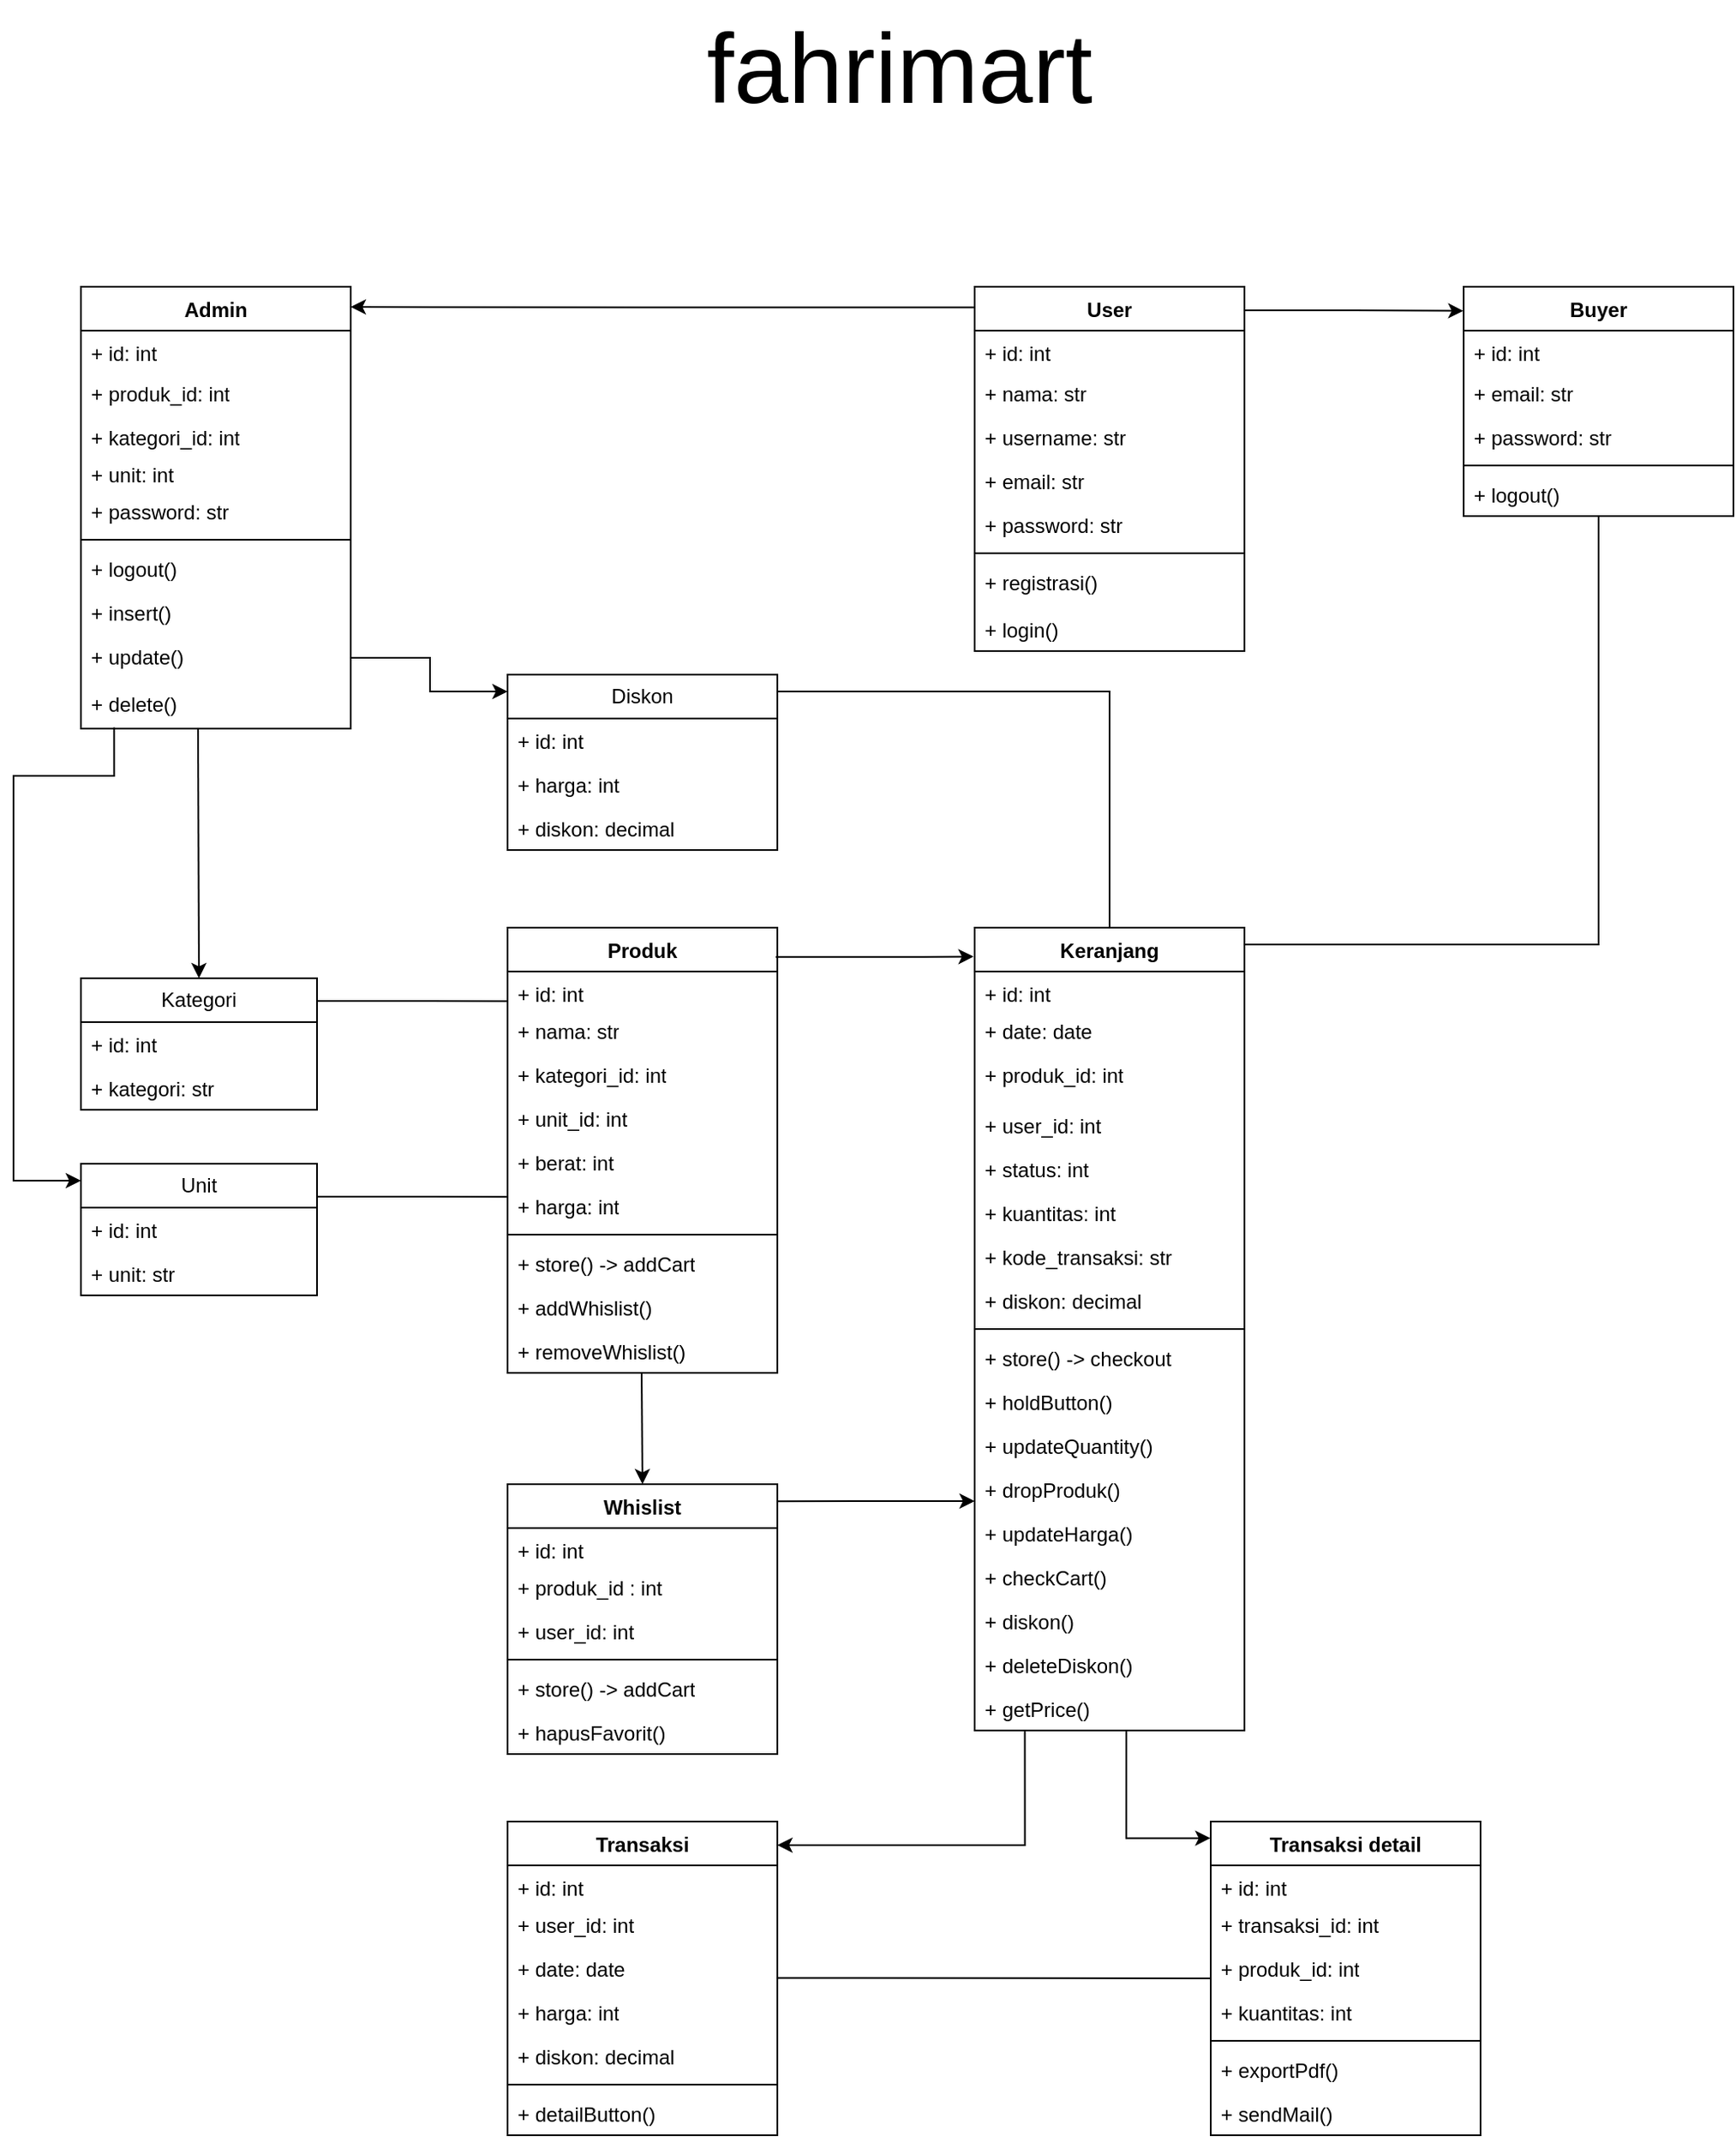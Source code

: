 <mxfile version="22.0.0" type="github">
  <diagram id="C5RBs43oDa-KdzZeNtuy" name="Page-1">
    <mxGraphModel dx="1734" dy="3258" grid="1" gridSize="10" guides="1" tooltips="1" connect="1" arrows="1" fold="1" page="1" pageScale="1" pageWidth="827" pageHeight="1169" math="0" shadow="0">
      <root>
        <mxCell id="WIyWlLk6GJQsqaUBKTNV-0" />
        <mxCell id="WIyWlLk6GJQsqaUBKTNV-1" parent="WIyWlLk6GJQsqaUBKTNV-0" />
        <mxCell id="mwWg8jiCZxlS7529xomd-0" value="Produk" style="swimlane;fontStyle=1;align=center;verticalAlign=top;childLayout=stackLayout;horizontal=1;startSize=26;horizontalStack=0;resizeParent=1;resizeParentMax=0;resizeLast=0;collapsible=1;marginBottom=0;whiteSpace=wrap;html=1;" vertex="1" parent="WIyWlLk6GJQsqaUBKTNV-1">
          <mxGeometry x="653" y="-1500" width="160" height="264" as="geometry" />
        </mxCell>
        <mxCell id="mwWg8jiCZxlS7529xomd-1" value="+ id: int" style="text;strokeColor=none;fillColor=none;align=left;verticalAlign=top;spacingLeft=4;spacingRight=4;overflow=hidden;rotatable=0;points=[[0,0.5],[1,0.5]];portConstraint=eastwest;whiteSpace=wrap;html=1;" vertex="1" parent="mwWg8jiCZxlS7529xomd-0">
          <mxGeometry y="26" width="160" height="22" as="geometry" />
        </mxCell>
        <mxCell id="mwWg8jiCZxlS7529xomd-4" value="+ nama: str" style="text;strokeColor=none;fillColor=none;align=left;verticalAlign=top;spacingLeft=4;spacingRight=4;overflow=hidden;rotatable=0;points=[[0,0.5],[1,0.5]];portConstraint=eastwest;whiteSpace=wrap;html=1;" vertex="1" parent="mwWg8jiCZxlS7529xomd-0">
          <mxGeometry y="48" width="160" height="26" as="geometry" />
        </mxCell>
        <mxCell id="mwWg8jiCZxlS7529xomd-5" value="+ kategori_id: int" style="text;strokeColor=none;fillColor=none;align=left;verticalAlign=top;spacingLeft=4;spacingRight=4;overflow=hidden;rotatable=0;points=[[0,0.5],[1,0.5]];portConstraint=eastwest;whiteSpace=wrap;html=1;" vertex="1" parent="mwWg8jiCZxlS7529xomd-0">
          <mxGeometry y="74" width="160" height="26" as="geometry" />
        </mxCell>
        <mxCell id="mwWg8jiCZxlS7529xomd-6" value="+ unit_id: int" style="text;strokeColor=none;fillColor=none;align=left;verticalAlign=top;spacingLeft=4;spacingRight=4;overflow=hidden;rotatable=0;points=[[0,0.5],[1,0.5]];portConstraint=eastwest;whiteSpace=wrap;html=1;" vertex="1" parent="mwWg8jiCZxlS7529xomd-0">
          <mxGeometry y="100" width="160" height="26" as="geometry" />
        </mxCell>
        <mxCell id="mwWg8jiCZxlS7529xomd-8" value="+ berat: int" style="text;strokeColor=none;fillColor=none;align=left;verticalAlign=top;spacingLeft=4;spacingRight=4;overflow=hidden;rotatable=0;points=[[0,0.5],[1,0.5]];portConstraint=eastwest;whiteSpace=wrap;html=1;" vertex="1" parent="mwWg8jiCZxlS7529xomd-0">
          <mxGeometry y="126" width="160" height="26" as="geometry" />
        </mxCell>
        <mxCell id="mwWg8jiCZxlS7529xomd-7" value="+ harga: int" style="text;strokeColor=none;fillColor=none;align=left;verticalAlign=top;spacingLeft=4;spacingRight=4;overflow=hidden;rotatable=0;points=[[0,0.5],[1,0.5]];portConstraint=eastwest;whiteSpace=wrap;html=1;" vertex="1" parent="mwWg8jiCZxlS7529xomd-0">
          <mxGeometry y="152" width="160" height="26" as="geometry" />
        </mxCell>
        <mxCell id="mwWg8jiCZxlS7529xomd-2" value="" style="line;strokeWidth=1;fillColor=none;align=left;verticalAlign=middle;spacingTop=-1;spacingLeft=3;spacingRight=3;rotatable=0;labelPosition=right;points=[];portConstraint=eastwest;strokeColor=inherit;" vertex="1" parent="mwWg8jiCZxlS7529xomd-0">
          <mxGeometry y="178" width="160" height="8" as="geometry" />
        </mxCell>
        <mxCell id="mwWg8jiCZxlS7529xomd-3" value="+ store() -&amp;gt; addCart" style="text;strokeColor=none;fillColor=none;align=left;verticalAlign=top;spacingLeft=4;spacingRight=4;overflow=hidden;rotatable=0;points=[[0,0.5],[1,0.5]];portConstraint=eastwest;whiteSpace=wrap;html=1;" vertex="1" parent="mwWg8jiCZxlS7529xomd-0">
          <mxGeometry y="186" width="160" height="26" as="geometry" />
        </mxCell>
        <mxCell id="mwWg8jiCZxlS7529xomd-9" value="+ addWhislist()" style="text;strokeColor=none;fillColor=none;align=left;verticalAlign=top;spacingLeft=4;spacingRight=4;overflow=hidden;rotatable=0;points=[[0,0.5],[1,0.5]];portConstraint=eastwest;whiteSpace=wrap;html=1;" vertex="1" parent="mwWg8jiCZxlS7529xomd-0">
          <mxGeometry y="212" width="160" height="26" as="geometry" />
        </mxCell>
        <mxCell id="mwWg8jiCZxlS7529xomd-10" value="+ removeWhislist()" style="text;strokeColor=none;fillColor=none;align=left;verticalAlign=top;spacingLeft=4;spacingRight=4;overflow=hidden;rotatable=0;points=[[0,0.5],[1,0.5]];portConstraint=eastwest;whiteSpace=wrap;html=1;" vertex="1" parent="mwWg8jiCZxlS7529xomd-0">
          <mxGeometry y="238" width="160" height="26" as="geometry" />
        </mxCell>
        <mxCell id="mwWg8jiCZxlS7529xomd-11" value="Keranjang" style="swimlane;fontStyle=1;align=center;verticalAlign=top;childLayout=stackLayout;horizontal=1;startSize=26;horizontalStack=0;resizeParent=1;resizeParentMax=0;resizeLast=0;collapsible=1;marginBottom=0;whiteSpace=wrap;html=1;" vertex="1" parent="WIyWlLk6GJQsqaUBKTNV-1">
          <mxGeometry x="930" y="-1500" width="160" height="476" as="geometry" />
        </mxCell>
        <mxCell id="mwWg8jiCZxlS7529xomd-12" value="+ id: int" style="text;strokeColor=none;fillColor=none;align=left;verticalAlign=top;spacingLeft=4;spacingRight=4;overflow=hidden;rotatable=0;points=[[0,0.5],[1,0.5]];portConstraint=eastwest;whiteSpace=wrap;html=1;" vertex="1" parent="mwWg8jiCZxlS7529xomd-11">
          <mxGeometry y="26" width="160" height="22" as="geometry" />
        </mxCell>
        <mxCell id="mwWg8jiCZxlS7529xomd-13" value="+ date: date" style="text;strokeColor=none;fillColor=none;align=left;verticalAlign=top;spacingLeft=4;spacingRight=4;overflow=hidden;rotatable=0;points=[[0,0.5],[1,0.5]];portConstraint=eastwest;whiteSpace=wrap;html=1;" vertex="1" parent="mwWg8jiCZxlS7529xomd-11">
          <mxGeometry y="48" width="160" height="26" as="geometry" />
        </mxCell>
        <mxCell id="mwWg8jiCZxlS7529xomd-14" value="+ produk_id: int" style="text;strokeColor=none;fillColor=none;align=left;verticalAlign=top;spacingLeft=4;spacingRight=4;overflow=hidden;rotatable=0;points=[[0,0.5],[1,0.5]];portConstraint=eastwest;whiteSpace=wrap;html=1;" vertex="1" parent="mwWg8jiCZxlS7529xomd-11">
          <mxGeometry y="74" width="160" height="30" as="geometry" />
        </mxCell>
        <mxCell id="mwWg8jiCZxlS7529xomd-15" value="+ user_id: int" style="text;strokeColor=none;fillColor=none;align=left;verticalAlign=top;spacingLeft=4;spacingRight=4;overflow=hidden;rotatable=0;points=[[0,0.5],[1,0.5]];portConstraint=eastwest;whiteSpace=wrap;html=1;" vertex="1" parent="mwWg8jiCZxlS7529xomd-11">
          <mxGeometry y="104" width="160" height="26" as="geometry" />
        </mxCell>
        <mxCell id="mwWg8jiCZxlS7529xomd-16" value="+ status: int" style="text;strokeColor=none;fillColor=none;align=left;verticalAlign=top;spacingLeft=4;spacingRight=4;overflow=hidden;rotatable=0;points=[[0,0.5],[1,0.5]];portConstraint=eastwest;whiteSpace=wrap;html=1;" vertex="1" parent="mwWg8jiCZxlS7529xomd-11">
          <mxGeometry y="130" width="160" height="26" as="geometry" />
        </mxCell>
        <mxCell id="mwWg8jiCZxlS7529xomd-17" value="+ kuantitas: int" style="text;strokeColor=none;fillColor=none;align=left;verticalAlign=top;spacingLeft=4;spacingRight=4;overflow=hidden;rotatable=0;points=[[0,0.5],[1,0.5]];portConstraint=eastwest;whiteSpace=wrap;html=1;" vertex="1" parent="mwWg8jiCZxlS7529xomd-11">
          <mxGeometry y="156" width="160" height="26" as="geometry" />
        </mxCell>
        <mxCell id="mwWg8jiCZxlS7529xomd-23" value="+ kode_transaksi: str" style="text;strokeColor=none;fillColor=none;align=left;verticalAlign=top;spacingLeft=4;spacingRight=4;overflow=hidden;rotatable=0;points=[[0,0.5],[1,0.5]];portConstraint=eastwest;whiteSpace=wrap;html=1;" vertex="1" parent="mwWg8jiCZxlS7529xomd-11">
          <mxGeometry y="182" width="160" height="26" as="geometry" />
        </mxCell>
        <mxCell id="mwWg8jiCZxlS7529xomd-24" value="+ diskon: decimal" style="text;strokeColor=none;fillColor=none;align=left;verticalAlign=top;spacingLeft=4;spacingRight=4;overflow=hidden;rotatable=0;points=[[0,0.5],[1,0.5]];portConstraint=eastwest;whiteSpace=wrap;html=1;" vertex="1" parent="mwWg8jiCZxlS7529xomd-11">
          <mxGeometry y="208" width="160" height="26" as="geometry" />
        </mxCell>
        <mxCell id="mwWg8jiCZxlS7529xomd-18" value="" style="line;strokeWidth=1;fillColor=none;align=left;verticalAlign=middle;spacingTop=-1;spacingLeft=3;spacingRight=3;rotatable=0;labelPosition=right;points=[];portConstraint=eastwest;strokeColor=inherit;" vertex="1" parent="mwWg8jiCZxlS7529xomd-11">
          <mxGeometry y="234" width="160" height="8" as="geometry" />
        </mxCell>
        <mxCell id="mwWg8jiCZxlS7529xomd-19" value="+ store() -&amp;gt; checkout" style="text;strokeColor=none;fillColor=none;align=left;verticalAlign=top;spacingLeft=4;spacingRight=4;overflow=hidden;rotatable=0;points=[[0,0.5],[1,0.5]];portConstraint=eastwest;whiteSpace=wrap;html=1;" vertex="1" parent="mwWg8jiCZxlS7529xomd-11">
          <mxGeometry y="242" width="160" height="26" as="geometry" />
        </mxCell>
        <mxCell id="mwWg8jiCZxlS7529xomd-20" value="+ holdButton()" style="text;strokeColor=none;fillColor=none;align=left;verticalAlign=top;spacingLeft=4;spacingRight=4;overflow=hidden;rotatable=0;points=[[0,0.5],[1,0.5]];portConstraint=eastwest;whiteSpace=wrap;html=1;" vertex="1" parent="mwWg8jiCZxlS7529xomd-11">
          <mxGeometry y="268" width="160" height="26" as="geometry" />
        </mxCell>
        <mxCell id="mwWg8jiCZxlS7529xomd-21" value="+ updateQuantity()" style="text;strokeColor=none;fillColor=none;align=left;verticalAlign=top;spacingLeft=4;spacingRight=4;overflow=hidden;rotatable=0;points=[[0,0.5],[1,0.5]];portConstraint=eastwest;whiteSpace=wrap;html=1;" vertex="1" parent="mwWg8jiCZxlS7529xomd-11">
          <mxGeometry y="294" width="160" height="26" as="geometry" />
        </mxCell>
        <mxCell id="mwWg8jiCZxlS7529xomd-25" value="+ dropProduk()" style="text;strokeColor=none;fillColor=none;align=left;verticalAlign=top;spacingLeft=4;spacingRight=4;overflow=hidden;rotatable=0;points=[[0,0.5],[1,0.5]];portConstraint=eastwest;whiteSpace=wrap;html=1;" vertex="1" parent="mwWg8jiCZxlS7529xomd-11">
          <mxGeometry y="320" width="160" height="26" as="geometry" />
        </mxCell>
        <mxCell id="mwWg8jiCZxlS7529xomd-26" value="+ updateHarga()" style="text;strokeColor=none;fillColor=none;align=left;verticalAlign=top;spacingLeft=4;spacingRight=4;overflow=hidden;rotatable=0;points=[[0,0.5],[1,0.5]];portConstraint=eastwest;whiteSpace=wrap;html=1;" vertex="1" parent="mwWg8jiCZxlS7529xomd-11">
          <mxGeometry y="346" width="160" height="26" as="geometry" />
        </mxCell>
        <mxCell id="mwWg8jiCZxlS7529xomd-27" value="+ checkCart()" style="text;strokeColor=none;fillColor=none;align=left;verticalAlign=top;spacingLeft=4;spacingRight=4;overflow=hidden;rotatable=0;points=[[0,0.5],[1,0.5]];portConstraint=eastwest;whiteSpace=wrap;html=1;" vertex="1" parent="mwWg8jiCZxlS7529xomd-11">
          <mxGeometry y="372" width="160" height="26" as="geometry" />
        </mxCell>
        <mxCell id="mwWg8jiCZxlS7529xomd-29" value="+ diskon()" style="text;strokeColor=none;fillColor=none;align=left;verticalAlign=top;spacingLeft=4;spacingRight=4;overflow=hidden;rotatable=0;points=[[0,0.5],[1,0.5]];portConstraint=eastwest;whiteSpace=wrap;html=1;" vertex="1" parent="mwWg8jiCZxlS7529xomd-11">
          <mxGeometry y="398" width="160" height="26" as="geometry" />
        </mxCell>
        <mxCell id="mwWg8jiCZxlS7529xomd-28" value="+ deleteDiskon()" style="text;strokeColor=none;fillColor=none;align=left;verticalAlign=top;spacingLeft=4;spacingRight=4;overflow=hidden;rotatable=0;points=[[0,0.5],[1,0.5]];portConstraint=eastwest;whiteSpace=wrap;html=1;" vertex="1" parent="mwWg8jiCZxlS7529xomd-11">
          <mxGeometry y="424" width="160" height="26" as="geometry" />
        </mxCell>
        <mxCell id="mwWg8jiCZxlS7529xomd-30" value="+ getPrice()" style="text;strokeColor=none;fillColor=none;align=left;verticalAlign=top;spacingLeft=4;spacingRight=4;overflow=hidden;rotatable=0;points=[[0,0.5],[1,0.5]];portConstraint=eastwest;whiteSpace=wrap;html=1;" vertex="1" parent="mwWg8jiCZxlS7529xomd-11">
          <mxGeometry y="450" width="160" height="26" as="geometry" />
        </mxCell>
        <mxCell id="mwWg8jiCZxlS7529xomd-31" value="Whislist" style="swimlane;fontStyle=1;align=center;verticalAlign=top;childLayout=stackLayout;horizontal=1;startSize=26;horizontalStack=0;resizeParent=1;resizeParentMax=0;resizeLast=0;collapsible=1;marginBottom=0;whiteSpace=wrap;html=1;" vertex="1" parent="WIyWlLk6GJQsqaUBKTNV-1">
          <mxGeometry x="653" y="-1170" width="160" height="160" as="geometry" />
        </mxCell>
        <mxCell id="mwWg8jiCZxlS7529xomd-32" value="+ id: int" style="text;strokeColor=none;fillColor=none;align=left;verticalAlign=top;spacingLeft=4;spacingRight=4;overflow=hidden;rotatable=0;points=[[0,0.5],[1,0.5]];portConstraint=eastwest;whiteSpace=wrap;html=1;" vertex="1" parent="mwWg8jiCZxlS7529xomd-31">
          <mxGeometry y="26" width="160" height="22" as="geometry" />
        </mxCell>
        <mxCell id="mwWg8jiCZxlS7529xomd-33" value="+ produk_id : int" style="text;strokeColor=none;fillColor=none;align=left;verticalAlign=top;spacingLeft=4;spacingRight=4;overflow=hidden;rotatable=0;points=[[0,0.5],[1,0.5]];portConstraint=eastwest;whiteSpace=wrap;html=1;" vertex="1" parent="mwWg8jiCZxlS7529xomd-31">
          <mxGeometry y="48" width="160" height="26" as="geometry" />
        </mxCell>
        <mxCell id="mwWg8jiCZxlS7529xomd-34" value="+ user_id: int" style="text;strokeColor=none;fillColor=none;align=left;verticalAlign=top;spacingLeft=4;spacingRight=4;overflow=hidden;rotatable=0;points=[[0,0.5],[1,0.5]];portConstraint=eastwest;whiteSpace=wrap;html=1;" vertex="1" parent="mwWg8jiCZxlS7529xomd-31">
          <mxGeometry y="74" width="160" height="26" as="geometry" />
        </mxCell>
        <mxCell id="mwWg8jiCZxlS7529xomd-38" value="" style="line;strokeWidth=1;fillColor=none;align=left;verticalAlign=middle;spacingTop=-1;spacingLeft=3;spacingRight=3;rotatable=0;labelPosition=right;points=[];portConstraint=eastwest;strokeColor=inherit;" vertex="1" parent="mwWg8jiCZxlS7529xomd-31">
          <mxGeometry y="100" width="160" height="8" as="geometry" />
        </mxCell>
        <mxCell id="mwWg8jiCZxlS7529xomd-39" value="+ store() -&amp;gt; addCart" style="text;strokeColor=none;fillColor=none;align=left;verticalAlign=top;spacingLeft=4;spacingRight=4;overflow=hidden;rotatable=0;points=[[0,0.5],[1,0.5]];portConstraint=eastwest;whiteSpace=wrap;html=1;" vertex="1" parent="mwWg8jiCZxlS7529xomd-31">
          <mxGeometry y="108" width="160" height="26" as="geometry" />
        </mxCell>
        <mxCell id="mwWg8jiCZxlS7529xomd-40" value="+ hapusFavorit()" style="text;strokeColor=none;fillColor=none;align=left;verticalAlign=top;spacingLeft=4;spacingRight=4;overflow=hidden;rotatable=0;points=[[0,0.5],[1,0.5]];portConstraint=eastwest;whiteSpace=wrap;html=1;" vertex="1" parent="mwWg8jiCZxlS7529xomd-31">
          <mxGeometry y="134" width="160" height="26" as="geometry" />
        </mxCell>
        <mxCell id="mwWg8jiCZxlS7529xomd-50" value="Kategori" style="swimlane;fontStyle=0;childLayout=stackLayout;horizontal=1;startSize=26;fillColor=none;horizontalStack=0;resizeParent=1;resizeParentMax=0;resizeLast=0;collapsible=1;marginBottom=0;whiteSpace=wrap;html=1;" vertex="1" parent="WIyWlLk6GJQsqaUBKTNV-1">
          <mxGeometry x="400" y="-1470" width="140" height="78" as="geometry" />
        </mxCell>
        <mxCell id="mwWg8jiCZxlS7529xomd-51" value="+ id: int" style="text;strokeColor=none;fillColor=none;align=left;verticalAlign=top;spacingLeft=4;spacingRight=4;overflow=hidden;rotatable=0;points=[[0,0.5],[1,0.5]];portConstraint=eastwest;whiteSpace=wrap;html=1;" vertex="1" parent="mwWg8jiCZxlS7529xomd-50">
          <mxGeometry y="26" width="140" height="26" as="geometry" />
        </mxCell>
        <mxCell id="mwWg8jiCZxlS7529xomd-52" value="+ kategori: str" style="text;strokeColor=none;fillColor=none;align=left;verticalAlign=top;spacingLeft=4;spacingRight=4;overflow=hidden;rotatable=0;points=[[0,0.5],[1,0.5]];portConstraint=eastwest;whiteSpace=wrap;html=1;" vertex="1" parent="mwWg8jiCZxlS7529xomd-50">
          <mxGeometry y="52" width="140" height="26" as="geometry" />
        </mxCell>
        <mxCell id="mwWg8jiCZxlS7529xomd-54" value="Unit" style="swimlane;fontStyle=0;childLayout=stackLayout;horizontal=1;startSize=26;fillColor=none;horizontalStack=0;resizeParent=1;resizeParentMax=0;resizeLast=0;collapsible=1;marginBottom=0;whiteSpace=wrap;html=1;" vertex="1" parent="WIyWlLk6GJQsqaUBKTNV-1">
          <mxGeometry x="400" y="-1360" width="140" height="78" as="geometry" />
        </mxCell>
        <mxCell id="mwWg8jiCZxlS7529xomd-55" value="+ id: int" style="text;strokeColor=none;fillColor=none;align=left;verticalAlign=top;spacingLeft=4;spacingRight=4;overflow=hidden;rotatable=0;points=[[0,0.5],[1,0.5]];portConstraint=eastwest;whiteSpace=wrap;html=1;" vertex="1" parent="mwWg8jiCZxlS7529xomd-54">
          <mxGeometry y="26" width="140" height="26" as="geometry" />
        </mxCell>
        <mxCell id="mwWg8jiCZxlS7529xomd-56" value="+ unit: str" style="text;strokeColor=none;fillColor=none;align=left;verticalAlign=top;spacingLeft=4;spacingRight=4;overflow=hidden;rotatable=0;points=[[0,0.5],[1,0.5]];portConstraint=eastwest;whiteSpace=wrap;html=1;" vertex="1" parent="mwWg8jiCZxlS7529xomd-54">
          <mxGeometry y="52" width="140" height="26" as="geometry" />
        </mxCell>
        <mxCell id="mwWg8jiCZxlS7529xomd-69" value="User" style="swimlane;fontStyle=1;align=center;verticalAlign=top;childLayout=stackLayout;horizontal=1;startSize=26;horizontalStack=0;resizeParent=1;resizeParentMax=0;resizeLast=0;collapsible=1;marginBottom=0;whiteSpace=wrap;html=1;" vertex="1" parent="WIyWlLk6GJQsqaUBKTNV-1">
          <mxGeometry x="930" y="-1880" width="160" height="216" as="geometry" />
        </mxCell>
        <mxCell id="mwWg8jiCZxlS7529xomd-70" value="+ id: int" style="text;strokeColor=none;fillColor=none;align=left;verticalAlign=top;spacingLeft=4;spacingRight=4;overflow=hidden;rotatable=0;points=[[0,0.5],[1,0.5]];portConstraint=eastwest;whiteSpace=wrap;html=1;" vertex="1" parent="mwWg8jiCZxlS7529xomd-69">
          <mxGeometry y="26" width="160" height="24" as="geometry" />
        </mxCell>
        <mxCell id="mwWg8jiCZxlS7529xomd-71" value="+ nama: str&amp;nbsp;" style="text;strokeColor=none;fillColor=none;align=left;verticalAlign=top;spacingLeft=4;spacingRight=4;overflow=hidden;rotatable=0;points=[[0,0.5],[1,0.5]];portConstraint=eastwest;whiteSpace=wrap;html=1;" vertex="1" parent="mwWg8jiCZxlS7529xomd-69">
          <mxGeometry y="50" width="160" height="26" as="geometry" />
        </mxCell>
        <mxCell id="mwWg8jiCZxlS7529xomd-77" value="+ username: str&amp;nbsp;" style="text;strokeColor=none;fillColor=none;align=left;verticalAlign=top;spacingLeft=4;spacingRight=4;overflow=hidden;rotatable=0;points=[[0,0.5],[1,0.5]];portConstraint=eastwest;whiteSpace=wrap;html=1;" vertex="1" parent="mwWg8jiCZxlS7529xomd-69">
          <mxGeometry y="76" width="160" height="26" as="geometry" />
        </mxCell>
        <mxCell id="mwWg8jiCZxlS7529xomd-72" value="+ email: str" style="text;strokeColor=none;fillColor=none;align=left;verticalAlign=top;spacingLeft=4;spacingRight=4;overflow=hidden;rotatable=0;points=[[0,0.5],[1,0.5]];portConstraint=eastwest;whiteSpace=wrap;html=1;" vertex="1" parent="mwWg8jiCZxlS7529xomd-69">
          <mxGeometry y="102" width="160" height="26" as="geometry" />
        </mxCell>
        <mxCell id="mwWg8jiCZxlS7529xomd-76" value="+ password: str" style="text;strokeColor=none;fillColor=none;align=left;verticalAlign=top;spacingLeft=4;spacingRight=4;overflow=hidden;rotatable=0;points=[[0,0.5],[1,0.5]];portConstraint=eastwest;whiteSpace=wrap;html=1;" vertex="1" parent="mwWg8jiCZxlS7529xomd-69">
          <mxGeometry y="128" width="160" height="26" as="geometry" />
        </mxCell>
        <mxCell id="mwWg8jiCZxlS7529xomd-73" value="" style="line;strokeWidth=1;fillColor=none;align=left;verticalAlign=middle;spacingTop=-1;spacingLeft=3;spacingRight=3;rotatable=0;labelPosition=right;points=[];portConstraint=eastwest;strokeColor=inherit;" vertex="1" parent="mwWg8jiCZxlS7529xomd-69">
          <mxGeometry y="154" width="160" height="8" as="geometry" />
        </mxCell>
        <mxCell id="mwWg8jiCZxlS7529xomd-75" value="+ registrasi()" style="text;strokeColor=none;fillColor=none;align=left;verticalAlign=top;spacingLeft=4;spacingRight=4;overflow=hidden;rotatable=0;points=[[0,0.5],[1,0.5]];portConstraint=eastwest;whiteSpace=wrap;html=1;" vertex="1" parent="mwWg8jiCZxlS7529xomd-69">
          <mxGeometry y="162" width="160" height="28" as="geometry" />
        </mxCell>
        <mxCell id="mwWg8jiCZxlS7529xomd-74" value="+ login()" style="text;strokeColor=none;fillColor=none;align=left;verticalAlign=top;spacingLeft=4;spacingRight=4;overflow=hidden;rotatable=0;points=[[0,0.5],[1,0.5]];portConstraint=eastwest;whiteSpace=wrap;html=1;" vertex="1" parent="mwWg8jiCZxlS7529xomd-69">
          <mxGeometry y="190" width="160" height="26" as="geometry" />
        </mxCell>
        <mxCell id="mwWg8jiCZxlS7529xomd-80" value="Admin" style="swimlane;fontStyle=1;align=center;verticalAlign=top;childLayout=stackLayout;horizontal=1;startSize=26;horizontalStack=0;resizeParent=1;resizeParentMax=0;resizeLast=0;collapsible=1;marginBottom=0;whiteSpace=wrap;html=1;" vertex="1" parent="WIyWlLk6GJQsqaUBKTNV-1">
          <mxGeometry x="400" y="-1880" width="160" height="262" as="geometry" />
        </mxCell>
        <mxCell id="mwWg8jiCZxlS7529xomd-81" value="+ id: int" style="text;strokeColor=none;fillColor=none;align=left;verticalAlign=top;spacingLeft=4;spacingRight=4;overflow=hidden;rotatable=0;points=[[0,0.5],[1,0.5]];portConstraint=eastwest;whiteSpace=wrap;html=1;" vertex="1" parent="mwWg8jiCZxlS7529xomd-80">
          <mxGeometry y="26" width="160" height="24" as="geometry" />
        </mxCell>
        <mxCell id="mwWg8jiCZxlS7529xomd-82" value="+ produk_id: int" style="text;align=left;verticalAlign=top;spacingLeft=4;spacingRight=4;overflow=hidden;rotatable=0;points=[[0,0.5],[1,0.5]];portConstraint=eastwest;whiteSpace=wrap;html=1;" vertex="1" parent="mwWg8jiCZxlS7529xomd-80">
          <mxGeometry y="50" width="160" height="26" as="geometry" />
        </mxCell>
        <mxCell id="mwWg8jiCZxlS7529xomd-83" value="+ kategori_id: int" style="text;strokeColor=none;fillColor=none;align=left;verticalAlign=top;spacingLeft=4;spacingRight=4;overflow=hidden;rotatable=0;points=[[0,0.5],[1,0.5]];portConstraint=eastwest;whiteSpace=wrap;html=1;" vertex="1" parent="mwWg8jiCZxlS7529xomd-80">
          <mxGeometry y="76" width="160" height="22" as="geometry" />
        </mxCell>
        <mxCell id="mwWg8jiCZxlS7529xomd-84" value="+ unit: int" style="text;strokeColor=none;fillColor=none;align=left;verticalAlign=top;spacingLeft=4;spacingRight=4;overflow=hidden;rotatable=0;points=[[0,0.5],[1,0.5]];portConstraint=eastwest;whiteSpace=wrap;html=1;" vertex="1" parent="mwWg8jiCZxlS7529xomd-80">
          <mxGeometry y="98" width="160" height="22" as="geometry" />
        </mxCell>
        <mxCell id="mwWg8jiCZxlS7529xomd-85" value="+ password: str" style="text;strokeColor=none;fillColor=none;align=left;verticalAlign=top;spacingLeft=4;spacingRight=4;overflow=hidden;rotatable=0;points=[[0,0.5],[1,0.5]];portConstraint=eastwest;whiteSpace=wrap;html=1;" vertex="1" parent="mwWg8jiCZxlS7529xomd-80">
          <mxGeometry y="120" width="160" height="26" as="geometry" />
        </mxCell>
        <mxCell id="mwWg8jiCZxlS7529xomd-86" value="" style="line;strokeWidth=1;fillColor=none;align=left;verticalAlign=middle;spacingTop=-1;spacingLeft=3;spacingRight=3;rotatable=0;labelPosition=right;points=[];portConstraint=eastwest;strokeColor=inherit;" vertex="1" parent="mwWg8jiCZxlS7529xomd-80">
          <mxGeometry y="146" width="160" height="8" as="geometry" />
        </mxCell>
        <mxCell id="mwWg8jiCZxlS7529xomd-87" value="+ logout()" style="text;strokeColor=none;fillColor=none;align=left;verticalAlign=top;spacingLeft=4;spacingRight=4;overflow=hidden;rotatable=0;points=[[0,0.5],[1,0.5]];portConstraint=eastwest;whiteSpace=wrap;html=1;" vertex="1" parent="mwWg8jiCZxlS7529xomd-80">
          <mxGeometry y="154" width="160" height="26" as="geometry" />
        </mxCell>
        <mxCell id="mwWg8jiCZxlS7529xomd-128" value="+ insert()" style="text;strokeColor=none;fillColor=none;align=left;verticalAlign=top;spacingLeft=4;spacingRight=4;overflow=hidden;rotatable=0;points=[[0,0.5],[1,0.5]];portConstraint=eastwest;whiteSpace=wrap;html=1;" vertex="1" parent="mwWg8jiCZxlS7529xomd-80">
          <mxGeometry y="180" width="160" height="26" as="geometry" />
        </mxCell>
        <mxCell id="mwWg8jiCZxlS7529xomd-89" value="+ update()" style="text;strokeColor=none;fillColor=none;align=left;verticalAlign=top;spacingLeft=4;spacingRight=4;overflow=hidden;rotatable=0;points=[[0,0.5],[1,0.5]];portConstraint=eastwest;whiteSpace=wrap;html=1;" vertex="1" parent="mwWg8jiCZxlS7529xomd-80">
          <mxGeometry y="206" width="160" height="28" as="geometry" />
        </mxCell>
        <mxCell id="mwWg8jiCZxlS7529xomd-90" value="+ delete()" style="text;strokeColor=none;fillColor=none;align=left;verticalAlign=top;spacingLeft=4;spacingRight=4;overflow=hidden;rotatable=0;points=[[0,0.5],[1,0.5]];portConstraint=eastwest;whiteSpace=wrap;html=1;" vertex="1" parent="mwWg8jiCZxlS7529xomd-80">
          <mxGeometry y="234" width="160" height="28" as="geometry" />
        </mxCell>
        <mxCell id="mwWg8jiCZxlS7529xomd-91" value="Buyer" style="swimlane;fontStyle=1;align=center;verticalAlign=top;childLayout=stackLayout;horizontal=1;startSize=26;horizontalStack=0;resizeParent=1;resizeParentMax=0;resizeLast=0;collapsible=1;marginBottom=0;whiteSpace=wrap;html=1;" vertex="1" parent="WIyWlLk6GJQsqaUBKTNV-1">
          <mxGeometry x="1220" y="-1880" width="160" height="136" as="geometry" />
        </mxCell>
        <mxCell id="mwWg8jiCZxlS7529xomd-92" value="+ id: int" style="text;strokeColor=none;fillColor=none;align=left;verticalAlign=top;spacingLeft=4;spacingRight=4;overflow=hidden;rotatable=0;points=[[0,0.5],[1,0.5]];portConstraint=eastwest;whiteSpace=wrap;html=1;" vertex="1" parent="mwWg8jiCZxlS7529xomd-91">
          <mxGeometry y="26" width="160" height="24" as="geometry" />
        </mxCell>
        <mxCell id="mwWg8jiCZxlS7529xomd-95" value="+ email: str" style="text;strokeColor=none;fillColor=none;align=left;verticalAlign=top;spacingLeft=4;spacingRight=4;overflow=hidden;rotatable=0;points=[[0,0.5],[1,0.5]];portConstraint=eastwest;whiteSpace=wrap;html=1;" vertex="1" parent="mwWg8jiCZxlS7529xomd-91">
          <mxGeometry y="50" width="160" height="26" as="geometry" />
        </mxCell>
        <mxCell id="mwWg8jiCZxlS7529xomd-96" value="+ password: str" style="text;strokeColor=none;fillColor=none;align=left;verticalAlign=top;spacingLeft=4;spacingRight=4;overflow=hidden;rotatable=0;points=[[0,0.5],[1,0.5]];portConstraint=eastwest;whiteSpace=wrap;html=1;" vertex="1" parent="mwWg8jiCZxlS7529xomd-91">
          <mxGeometry y="76" width="160" height="26" as="geometry" />
        </mxCell>
        <mxCell id="mwWg8jiCZxlS7529xomd-97" value="" style="line;strokeWidth=1;fillColor=none;align=left;verticalAlign=middle;spacingTop=-1;spacingLeft=3;spacingRight=3;rotatable=0;labelPosition=right;points=[];portConstraint=eastwest;strokeColor=inherit;" vertex="1" parent="mwWg8jiCZxlS7529xomd-91">
          <mxGeometry y="102" width="160" height="8" as="geometry" />
        </mxCell>
        <mxCell id="mwWg8jiCZxlS7529xomd-99" value="+ logout()" style="text;strokeColor=none;fillColor=none;align=left;verticalAlign=top;spacingLeft=4;spacingRight=4;overflow=hidden;rotatable=0;points=[[0,0.5],[1,0.5]];portConstraint=eastwest;whiteSpace=wrap;html=1;" vertex="1" parent="mwWg8jiCZxlS7529xomd-91">
          <mxGeometry y="110" width="160" height="26" as="geometry" />
        </mxCell>
        <mxCell id="mwWg8jiCZxlS7529xomd-108" style="edgeStyle=orthogonalEdgeStyle;shape=connector;rounded=0;orthogonalLoop=1;jettySize=auto;html=1;exitX=1;exitY=0.25;exitDx=0;exitDy=0;entryX=0.001;entryY=0.294;entryDx=0;entryDy=0;entryPerimeter=0;labelBackgroundColor=default;strokeColor=default;align=center;verticalAlign=middle;fontFamily=Helvetica;fontSize=11;fontColor=default;endArrow=none;endFill=0;" edge="1" parent="WIyWlLk6GJQsqaUBKTNV-1" source="mwWg8jiCZxlS7529xomd-54" target="mwWg8jiCZxlS7529xomd-7">
          <mxGeometry relative="1" as="geometry" />
        </mxCell>
        <mxCell id="mwWg8jiCZxlS7529xomd-127" style="edgeStyle=orthogonalEdgeStyle;shape=connector;rounded=0;orthogonalLoop=1;jettySize=auto;html=1;labelBackgroundColor=default;strokeColor=default;align=center;verticalAlign=middle;fontFamily=Helvetica;fontSize=11;fontColor=default;endArrow=classic;exitX=-0.001;exitY=0.057;exitDx=0;exitDy=0;entryX=1;entryY=-0.583;entryDx=0;entryDy=0;entryPerimeter=0;exitPerimeter=0;" edge="1" parent="WIyWlLk6GJQsqaUBKTNV-1" source="mwWg8jiCZxlS7529xomd-69" target="mwWg8jiCZxlS7529xomd-81">
          <mxGeometry relative="1" as="geometry">
            <mxPoint x="910" y="-1709" as="sourcePoint" />
            <mxPoint x="570" y="-1713" as="targetPoint" />
            <Array as="points" />
          </mxGeometry>
        </mxCell>
        <mxCell id="mwWg8jiCZxlS7529xomd-129" style="shape=connector;rounded=0;orthogonalLoop=1;jettySize=auto;html=1;exitX=0.497;exitY=0.994;exitDx=0;exitDy=0;entryX=0.5;entryY=0;entryDx=0;entryDy=0;labelBackgroundColor=default;strokeColor=default;align=center;verticalAlign=middle;fontFamily=Helvetica;fontSize=11;fontColor=default;endArrow=classic;exitPerimeter=0;" edge="1" parent="WIyWlLk6GJQsqaUBKTNV-1" source="mwWg8jiCZxlS7529xomd-10" target="mwWg8jiCZxlS7529xomd-31">
          <mxGeometry relative="1" as="geometry" />
        </mxCell>
        <mxCell id="mwWg8jiCZxlS7529xomd-130" style="edgeStyle=orthogonalEdgeStyle;shape=connector;rounded=0;orthogonalLoop=1;jettySize=auto;html=1;entryX=-0.004;entryY=0.036;entryDx=0;entryDy=0;labelBackgroundColor=default;strokeColor=default;align=center;verticalAlign=middle;fontFamily=Helvetica;fontSize=11;fontColor=default;endArrow=classic;entryPerimeter=0;exitX=0.994;exitY=0.066;exitDx=0;exitDy=0;exitPerimeter=0;" edge="1" parent="WIyWlLk6GJQsqaUBKTNV-1" source="mwWg8jiCZxlS7529xomd-0" target="mwWg8jiCZxlS7529xomd-11">
          <mxGeometry relative="1" as="geometry">
            <mxPoint x="813" y="-1380" as="sourcePoint" />
            <Array as="points">
              <mxPoint x="900" y="-1483" />
              <mxPoint x="900" y="-1483" />
            </Array>
          </mxGeometry>
        </mxCell>
        <mxCell id="mwWg8jiCZxlS7529xomd-181" value="" style="shape=connector;rounded=0;orthogonalLoop=1;jettySize=auto;html=1;labelBackgroundColor=default;strokeColor=default;align=center;verticalAlign=middle;fontFamily=Helvetica;fontSize=11;fontColor=default;endArrow=none;endFill=0;exitX=1.002;exitY=0.173;exitDx=0;exitDy=0;exitPerimeter=0;entryX=-0.002;entryY=0.8;entryDx=0;entryDy=0;entryPerimeter=0;" edge="1" parent="WIyWlLk6GJQsqaUBKTNV-1" source="mwWg8jiCZxlS7529xomd-50" target="mwWg8jiCZxlS7529xomd-1">
          <mxGeometry relative="1" as="geometry">
            <mxPoint x="650" y="-1450" as="targetPoint" />
          </mxGeometry>
        </mxCell>
        <mxCell id="mwWg8jiCZxlS7529xomd-110" style="shape=connector;rounded=0;orthogonalLoop=1;jettySize=auto;html=1;labelBackgroundColor=default;strokeColor=default;align=center;verticalAlign=middle;fontFamily=Helvetica;fontSize=11;fontColor=default;endArrow=classic;entryX=0.5;entryY=0;entryDx=0;entryDy=0;endFill=1;exitX=0.434;exitY=1.02;exitDx=0;exitDy=0;exitPerimeter=0;" edge="1" parent="WIyWlLk6GJQsqaUBKTNV-1" source="mwWg8jiCZxlS7529xomd-90" target="mwWg8jiCZxlS7529xomd-50">
          <mxGeometry relative="1" as="geometry">
            <mxPoint x="505" y="-1610" as="sourcePoint" />
          </mxGeometry>
        </mxCell>
        <mxCell id="mwWg8jiCZxlS7529xomd-111" style="edgeStyle=orthogonalEdgeStyle;shape=connector;rounded=0;orthogonalLoop=1;jettySize=auto;html=1;labelBackgroundColor=default;strokeColor=default;align=center;verticalAlign=middle;fontFamily=Helvetica;fontSize=11;fontColor=default;endArrow=classic;endFill=1;exitX=0.123;exitY=0.973;exitDx=0;exitDy=0;exitPerimeter=0;" edge="1" parent="WIyWlLk6GJQsqaUBKTNV-1" source="mwWg8jiCZxlS7529xomd-90">
          <mxGeometry relative="1" as="geometry">
            <mxPoint x="400" y="-1350" as="targetPoint" />
            <mxPoint x="380" y="-1612" as="sourcePoint" />
            <Array as="points">
              <mxPoint x="420" y="-1590" />
              <mxPoint x="360" y="-1590" />
              <mxPoint x="360" y="-1350" />
              <mxPoint x="400" y="-1350" />
            </Array>
          </mxGeometry>
        </mxCell>
        <mxCell id="mwWg8jiCZxlS7529xomd-182" value="Diskon" style="swimlane;fontStyle=0;childLayout=stackLayout;horizontal=1;startSize=26;fillColor=none;horizontalStack=0;resizeParent=1;resizeParentMax=0;resizeLast=0;collapsible=1;marginBottom=0;whiteSpace=wrap;html=1;" vertex="1" parent="WIyWlLk6GJQsqaUBKTNV-1">
          <mxGeometry x="653" y="-1650" width="160" height="104" as="geometry" />
        </mxCell>
        <mxCell id="mwWg8jiCZxlS7529xomd-183" value="+ id: int" style="text;strokeColor=none;fillColor=none;align=left;verticalAlign=top;spacingLeft=4;spacingRight=4;overflow=hidden;rotatable=0;points=[[0,0.5],[1,0.5]];portConstraint=eastwest;whiteSpace=wrap;html=1;" vertex="1" parent="mwWg8jiCZxlS7529xomd-182">
          <mxGeometry y="26" width="160" height="26" as="geometry" />
        </mxCell>
        <mxCell id="mwWg8jiCZxlS7529xomd-184" value="+ harga: int&amp;nbsp;" style="text;strokeColor=none;fillColor=none;align=left;verticalAlign=top;spacingLeft=4;spacingRight=4;overflow=hidden;rotatable=0;points=[[0,0.5],[1,0.5]];portConstraint=eastwest;whiteSpace=wrap;html=1;" vertex="1" parent="mwWg8jiCZxlS7529xomd-182">
          <mxGeometry y="52" width="160" height="26" as="geometry" />
        </mxCell>
        <mxCell id="mwWg8jiCZxlS7529xomd-190" value="+ diskon: decimal" style="text;strokeColor=none;fillColor=none;align=left;verticalAlign=top;spacingLeft=4;spacingRight=4;overflow=hidden;rotatable=0;points=[[0,0.5],[1,0.5]];portConstraint=eastwest;whiteSpace=wrap;html=1;" vertex="1" parent="mwWg8jiCZxlS7529xomd-182">
          <mxGeometry y="78" width="160" height="26" as="geometry" />
        </mxCell>
        <mxCell id="mwWg8jiCZxlS7529xomd-186" style="shape=connector;rounded=0;orthogonalLoop=1;jettySize=auto;html=1;exitX=0.5;exitY=0;exitDx=0;exitDy=0;labelBackgroundColor=default;strokeColor=default;align=center;verticalAlign=middle;fontFamily=Helvetica;fontSize=11;fontColor=default;endArrow=none;endFill=0;edgeStyle=orthogonalEdgeStyle;" edge="1" parent="WIyWlLk6GJQsqaUBKTNV-1" source="mwWg8jiCZxlS7529xomd-11">
          <mxGeometry relative="1" as="geometry">
            <mxPoint x="813" y="-1640" as="targetPoint" />
            <Array as="points">
              <mxPoint x="1010" y="-1640" />
              <mxPoint x="813" y="-1640" />
            </Array>
          </mxGeometry>
        </mxCell>
        <mxCell id="mwWg8jiCZxlS7529xomd-192" style="edgeStyle=orthogonalEdgeStyle;shape=connector;rounded=0;orthogonalLoop=1;jettySize=auto;html=1;entryX=-0.006;entryY=0.103;entryDx=0;entryDy=0;labelBackgroundColor=default;strokeColor=default;align=center;verticalAlign=middle;fontFamily=Helvetica;fontSize=11;fontColor=default;endArrow=classic;entryPerimeter=0;" edge="1" parent="WIyWlLk6GJQsqaUBKTNV-1" source="mwWg8jiCZxlS7529xomd-89" target="mwWg8jiCZxlS7529xomd-182">
          <mxGeometry relative="1" as="geometry">
            <Array as="points">
              <mxPoint x="607" y="-1660" />
              <mxPoint x="607" y="-1640" />
              <mxPoint x="653" y="-1640" />
            </Array>
          </mxGeometry>
        </mxCell>
        <mxCell id="mwWg8jiCZxlS7529xomd-193" value="Transaksi" style="swimlane;fontStyle=1;align=center;verticalAlign=top;childLayout=stackLayout;horizontal=1;startSize=26;horizontalStack=0;resizeParent=1;resizeParentMax=0;resizeLast=0;collapsible=1;marginBottom=0;whiteSpace=wrap;html=1;" vertex="1" parent="WIyWlLk6GJQsqaUBKTNV-1">
          <mxGeometry x="653" y="-970" width="160" height="186" as="geometry" />
        </mxCell>
        <mxCell id="mwWg8jiCZxlS7529xomd-194" value="+ id: int" style="text;strokeColor=none;fillColor=none;align=left;verticalAlign=top;spacingLeft=4;spacingRight=4;overflow=hidden;rotatable=0;points=[[0,0.5],[1,0.5]];portConstraint=eastwest;whiteSpace=wrap;html=1;" vertex="1" parent="mwWg8jiCZxlS7529xomd-193">
          <mxGeometry y="26" width="160" height="22" as="geometry" />
        </mxCell>
        <mxCell id="mwWg8jiCZxlS7529xomd-196" value="+ user_id: int" style="text;strokeColor=none;fillColor=none;align=left;verticalAlign=top;spacingLeft=4;spacingRight=4;overflow=hidden;rotatable=0;points=[[0,0.5],[1,0.5]];portConstraint=eastwest;whiteSpace=wrap;html=1;" vertex="1" parent="mwWg8jiCZxlS7529xomd-193">
          <mxGeometry y="48" width="160" height="26" as="geometry" />
        </mxCell>
        <mxCell id="mwWg8jiCZxlS7529xomd-195" value="+ date: date" style="text;strokeColor=none;fillColor=none;align=left;verticalAlign=top;spacingLeft=4;spacingRight=4;overflow=hidden;rotatable=0;points=[[0,0.5],[1,0.5]];portConstraint=eastwest;whiteSpace=wrap;html=1;" vertex="1" parent="mwWg8jiCZxlS7529xomd-193">
          <mxGeometry y="74" width="160" height="26" as="geometry" />
        </mxCell>
        <mxCell id="mwWg8jiCZxlS7529xomd-205" value="+ harga: int" style="text;strokeColor=none;fillColor=none;align=left;verticalAlign=top;spacingLeft=4;spacingRight=4;overflow=hidden;rotatable=0;points=[[0,0.5],[1,0.5]];portConstraint=eastwest;whiteSpace=wrap;html=1;" vertex="1" parent="mwWg8jiCZxlS7529xomd-193">
          <mxGeometry y="100" width="160" height="26" as="geometry" />
        </mxCell>
        <mxCell id="mwWg8jiCZxlS7529xomd-206" value="+ diskon: decimal" style="text;strokeColor=none;fillColor=none;align=left;verticalAlign=top;spacingLeft=4;spacingRight=4;overflow=hidden;rotatable=0;points=[[0,0.5],[1,0.5]];portConstraint=eastwest;whiteSpace=wrap;html=1;" vertex="1" parent="mwWg8jiCZxlS7529xomd-193">
          <mxGeometry y="126" width="160" height="26" as="geometry" />
        </mxCell>
        <mxCell id="mwWg8jiCZxlS7529xomd-197" value="" style="line;strokeWidth=1;fillColor=none;align=left;verticalAlign=middle;spacingTop=-1;spacingLeft=3;spacingRight=3;rotatable=0;labelPosition=right;points=[];portConstraint=eastwest;strokeColor=inherit;" vertex="1" parent="mwWg8jiCZxlS7529xomd-193">
          <mxGeometry y="152" width="160" height="8" as="geometry" />
        </mxCell>
        <mxCell id="mwWg8jiCZxlS7529xomd-198" value="+ detailButton()" style="text;strokeColor=none;fillColor=none;align=left;verticalAlign=top;spacingLeft=4;spacingRight=4;overflow=hidden;rotatable=0;points=[[0,0.5],[1,0.5]];portConstraint=eastwest;whiteSpace=wrap;html=1;" vertex="1" parent="mwWg8jiCZxlS7529xomd-193">
          <mxGeometry y="160" width="160" height="26" as="geometry" />
        </mxCell>
        <mxCell id="mwWg8jiCZxlS7529xomd-200" style="edgeStyle=orthogonalEdgeStyle;shape=connector;rounded=0;orthogonalLoop=1;jettySize=auto;html=1;exitX=1.003;exitY=0.065;exitDx=0;exitDy=0;entryX=-0.001;entryY=-0.486;entryDx=0;entryDy=0;labelBackgroundColor=default;strokeColor=default;align=center;verticalAlign=middle;fontFamily=Helvetica;fontSize=11;fontColor=default;endArrow=classic;entryPerimeter=0;exitPerimeter=0;" edge="1" parent="WIyWlLk6GJQsqaUBKTNV-1" source="mwWg8jiCZxlS7529xomd-69" target="mwWg8jiCZxlS7529xomd-92">
          <mxGeometry relative="1" as="geometry" />
        </mxCell>
        <mxCell id="mwWg8jiCZxlS7529xomd-201" style="edgeStyle=orthogonalEdgeStyle;shape=connector;rounded=0;orthogonalLoop=1;jettySize=auto;html=1;labelBackgroundColor=default;strokeColor=default;align=center;verticalAlign=middle;fontFamily=Helvetica;fontSize=11;fontColor=default;endArrow=none;endFill=0;" edge="1" parent="WIyWlLk6GJQsqaUBKTNV-1" source="mwWg8jiCZxlS7529xomd-91">
          <mxGeometry relative="1" as="geometry">
            <mxPoint x="1090" y="-1490" as="targetPoint" />
            <Array as="points">
              <mxPoint x="1300" y="-1490" />
              <mxPoint x="1090" y="-1490" />
            </Array>
          </mxGeometry>
        </mxCell>
        <mxCell id="mwWg8jiCZxlS7529xomd-203" style="shape=connector;rounded=0;orthogonalLoop=1;jettySize=auto;html=1;exitX=1.001;exitY=0.063;exitDx=0;exitDy=0;labelBackgroundColor=default;strokeColor=default;align=center;verticalAlign=middle;fontFamily=Helvetica;fontSize=11;fontColor=default;endArrow=classic;exitPerimeter=0;" edge="1" parent="WIyWlLk6GJQsqaUBKTNV-1" source="mwWg8jiCZxlS7529xomd-31">
          <mxGeometry relative="1" as="geometry">
            <mxPoint x="930" y="-1160" as="targetPoint" />
          </mxGeometry>
        </mxCell>
        <mxCell id="mwWg8jiCZxlS7529xomd-207" style="edgeStyle=orthogonalEdgeStyle;shape=connector;rounded=0;orthogonalLoop=1;jettySize=auto;html=1;exitX=0.186;exitY=1.004;exitDx=0;exitDy=0;labelBackgroundColor=default;strokeColor=default;align=center;verticalAlign=middle;fontFamily=Helvetica;fontSize=11;fontColor=default;endArrow=classic;exitPerimeter=0;entryX=1;entryY=0.075;entryDx=0;entryDy=0;entryPerimeter=0;" edge="1" parent="WIyWlLk6GJQsqaUBKTNV-1" source="mwWg8jiCZxlS7529xomd-30" target="mwWg8jiCZxlS7529xomd-193">
          <mxGeometry relative="1" as="geometry">
            <mxPoint x="820" y="-956" as="targetPoint" />
            <Array as="points">
              <mxPoint x="960" y="-956" />
            </Array>
          </mxGeometry>
        </mxCell>
        <mxCell id="mwWg8jiCZxlS7529xomd-212" value="Transaksi detail" style="swimlane;fontStyle=1;align=center;verticalAlign=top;childLayout=stackLayout;horizontal=1;startSize=26;horizontalStack=0;resizeParent=1;resizeParentMax=0;resizeLast=0;collapsible=1;marginBottom=0;whiteSpace=wrap;html=1;" vertex="1" parent="WIyWlLk6GJQsqaUBKTNV-1">
          <mxGeometry x="1070" y="-970" width="160" height="186" as="geometry" />
        </mxCell>
        <mxCell id="mwWg8jiCZxlS7529xomd-213" value="+ id: int" style="text;strokeColor=none;fillColor=none;align=left;verticalAlign=top;spacingLeft=4;spacingRight=4;overflow=hidden;rotatable=0;points=[[0,0.5],[1,0.5]];portConstraint=eastwest;whiteSpace=wrap;html=1;" vertex="1" parent="mwWg8jiCZxlS7529xomd-212">
          <mxGeometry y="26" width="160" height="22" as="geometry" />
        </mxCell>
        <mxCell id="mwWg8jiCZxlS7529xomd-214" value="+ transaksi_id: int" style="text;strokeColor=none;fillColor=none;align=left;verticalAlign=top;spacingLeft=4;spacingRight=4;overflow=hidden;rotatable=0;points=[[0,0.5],[1,0.5]];portConstraint=eastwest;whiteSpace=wrap;html=1;" vertex="1" parent="mwWg8jiCZxlS7529xomd-212">
          <mxGeometry y="48" width="160" height="26" as="geometry" />
        </mxCell>
        <mxCell id="mwWg8jiCZxlS7529xomd-215" value="+ produk_id: int" style="text;strokeColor=none;fillColor=none;align=left;verticalAlign=top;spacingLeft=4;spacingRight=4;overflow=hidden;rotatable=0;points=[[0,0.5],[1,0.5]];portConstraint=eastwest;whiteSpace=wrap;html=1;" vertex="1" parent="mwWg8jiCZxlS7529xomd-212">
          <mxGeometry y="74" width="160" height="26" as="geometry" />
        </mxCell>
        <mxCell id="mwWg8jiCZxlS7529xomd-216" value="+ kuantitas: int" style="text;strokeColor=none;fillColor=none;align=left;verticalAlign=top;spacingLeft=4;spacingRight=4;overflow=hidden;rotatable=0;points=[[0,0.5],[1,0.5]];portConstraint=eastwest;whiteSpace=wrap;html=1;" vertex="1" parent="mwWg8jiCZxlS7529xomd-212">
          <mxGeometry y="100" width="160" height="26" as="geometry" />
        </mxCell>
        <mxCell id="mwWg8jiCZxlS7529xomd-218" value="" style="line;strokeWidth=1;fillColor=none;align=left;verticalAlign=middle;spacingTop=-1;spacingLeft=3;spacingRight=3;rotatable=0;labelPosition=right;points=[];portConstraint=eastwest;strokeColor=inherit;" vertex="1" parent="mwWg8jiCZxlS7529xomd-212">
          <mxGeometry y="126" width="160" height="8" as="geometry" />
        </mxCell>
        <mxCell id="mwWg8jiCZxlS7529xomd-219" value="+ exportPdf()" style="text;strokeColor=none;fillColor=none;align=left;verticalAlign=top;spacingLeft=4;spacingRight=4;overflow=hidden;rotatable=0;points=[[0,0.5],[1,0.5]];portConstraint=eastwest;whiteSpace=wrap;html=1;" vertex="1" parent="mwWg8jiCZxlS7529xomd-212">
          <mxGeometry y="134" width="160" height="26" as="geometry" />
        </mxCell>
        <mxCell id="mwWg8jiCZxlS7529xomd-220" value="+ sendMail()" style="text;strokeColor=none;fillColor=none;align=left;verticalAlign=top;spacingLeft=4;spacingRight=4;overflow=hidden;rotatable=0;points=[[0,0.5],[1,0.5]];portConstraint=eastwest;whiteSpace=wrap;html=1;" vertex="1" parent="mwWg8jiCZxlS7529xomd-212">
          <mxGeometry y="160" width="160" height="26" as="geometry" />
        </mxCell>
        <mxCell id="mwWg8jiCZxlS7529xomd-221" style="edgeStyle=orthogonalEdgeStyle;shape=connector;rounded=0;orthogonalLoop=1;jettySize=auto;html=1;exitX=0.562;exitY=1.015;exitDx=0;exitDy=0;entryX=-0.001;entryY=0.053;entryDx=0;entryDy=0;labelBackgroundColor=default;strokeColor=default;align=center;verticalAlign=middle;fontFamily=Helvetica;fontSize=11;fontColor=default;endArrow=classic;entryPerimeter=0;exitPerimeter=0;" edge="1" parent="WIyWlLk6GJQsqaUBKTNV-1" source="mwWg8jiCZxlS7529xomd-30" target="mwWg8jiCZxlS7529xomd-212">
          <mxGeometry relative="1" as="geometry">
            <Array as="points">
              <mxPoint x="1020" y="-960" />
            </Array>
          </mxGeometry>
        </mxCell>
        <mxCell id="mwWg8jiCZxlS7529xomd-222" style="shape=connector;rounded=0;orthogonalLoop=1;jettySize=auto;html=1;exitX=0;exitY=0.5;exitDx=0;exitDy=0;entryX=1;entryY=0.719;entryDx=0;entryDy=0;entryPerimeter=0;labelBackgroundColor=default;strokeColor=default;align=center;verticalAlign=middle;fontFamily=Helvetica;fontSize=11;fontColor=default;endArrow=none;endFill=0;" edge="1" parent="WIyWlLk6GJQsqaUBKTNV-1" source="mwWg8jiCZxlS7529xomd-212" target="mwWg8jiCZxlS7529xomd-195">
          <mxGeometry relative="1" as="geometry" />
        </mxCell>
        <mxCell id="mwWg8jiCZxlS7529xomd-223" value="&lt;font style=&quot;font-size: 58px;&quot;&gt;fahrimart&lt;/font&gt;" style="text;html=1;align=center;verticalAlign=middle;resizable=0;points=[];autosize=1;strokeColor=none;fillColor=none;fontSize=11;fontFamily=Helvetica;fontColor=default;strokeWidth=10;" vertex="1" parent="WIyWlLk6GJQsqaUBKTNV-1">
          <mxGeometry x="760" y="-2050" width="250" height="80" as="geometry" />
        </mxCell>
      </root>
    </mxGraphModel>
  </diagram>
</mxfile>
